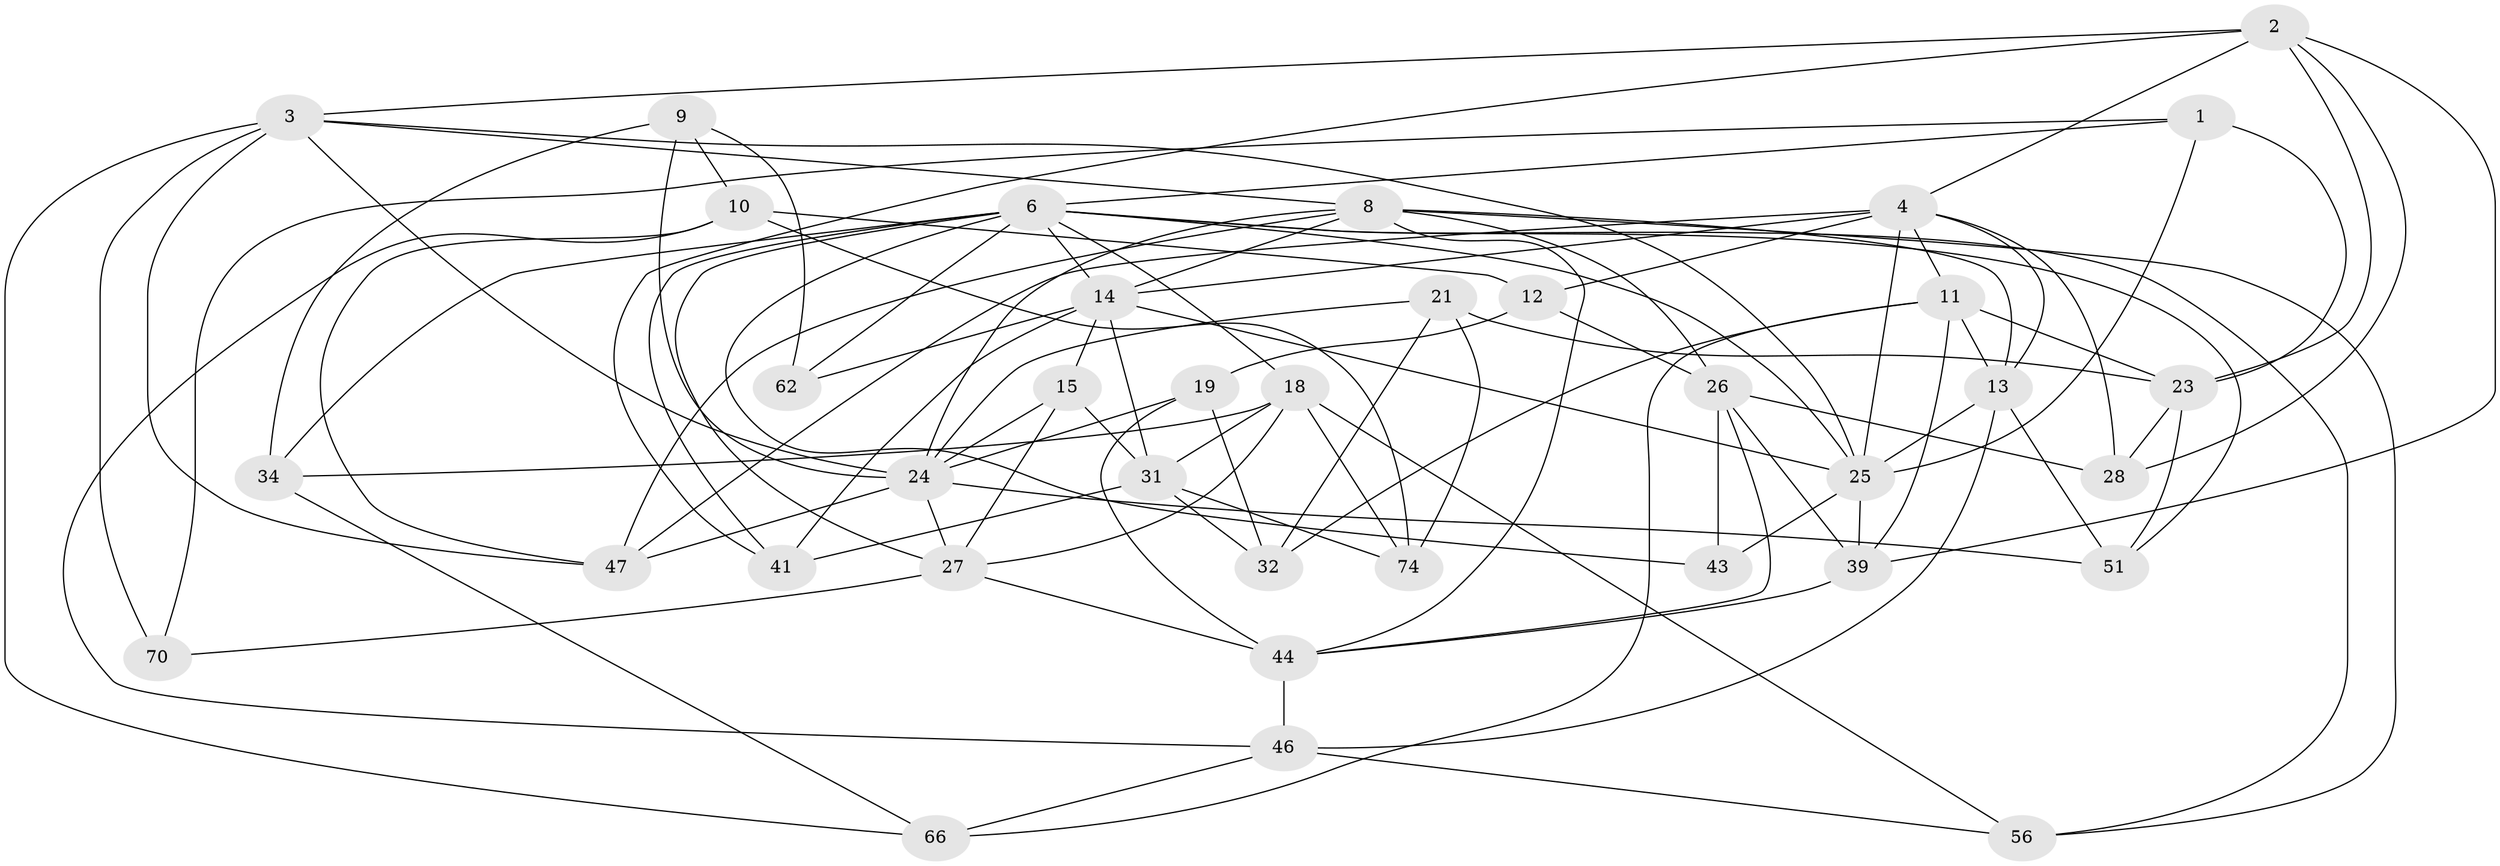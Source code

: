 // original degree distribution, {4: 1.0}
// Generated by graph-tools (version 1.1) at 2025/16/03/09/25 04:16:42]
// undirected, 37 vertices, 99 edges
graph export_dot {
graph [start="1"]
  node [color=gray90,style=filled];
  1;
  2 [super="+60"];
  3 [super="+64+50"];
  4 [super="+5+45"];
  6 [super="+29+7"];
  8 [super="+16+17"];
  9 [super="+48"];
  10 [super="+40"];
  11 [super="+35"];
  12;
  13 [super="+22"];
  14 [super="+73+37"];
  15;
  18 [super="+33"];
  19 [super="+20"];
  21;
  23 [super="+38"];
  24 [super="+49"];
  25 [super="+61+30"];
  26 [super="+69"];
  27 [super="+36"];
  28;
  31 [super="+58"];
  32;
  34;
  39 [super="+72"];
  41;
  43;
  44 [super="+52+67"];
  46 [super="+68"];
  47 [super="+57"];
  51;
  56;
  62;
  66;
  70;
  74;
  1 -- 23;
  1 -- 70;
  1 -- 25;
  1 -- 6;
  2 -- 41;
  2 -- 28;
  2 -- 4;
  2 -- 39;
  2 -- 3;
  2 -- 23;
  3 -- 70 [weight=2];
  3 -- 66;
  3 -- 47;
  3 -- 25;
  3 -- 8;
  3 -- 24;
  4 -- 28;
  4 -- 11;
  4 -- 12;
  4 -- 47 [weight=2];
  4 -- 25 [weight=2];
  4 -- 13;
  4 -- 14;
  6 -- 62 [weight=2];
  6 -- 43;
  6 -- 18;
  6 -- 51;
  6 -- 56;
  6 -- 25;
  6 -- 14;
  6 -- 41;
  6 -- 34;
  6 -- 27;
  8 -- 14;
  8 -- 26;
  8 -- 24;
  8 -- 56;
  8 -- 44;
  8 -- 13;
  8 -- 47;
  9 -- 10 [weight=2];
  9 -- 34;
  9 -- 62;
  9 -- 24 [weight=2];
  10 -- 74;
  10 -- 47;
  10 -- 12;
  10 -- 46;
  11 -- 66;
  11 -- 32;
  11 -- 39;
  11 -- 13;
  11 -- 23;
  12 -- 19;
  12 -- 26;
  13 -- 51;
  13 -- 25;
  13 -- 46;
  14 -- 15;
  14 -- 62;
  14 -- 41;
  14 -- 25;
  14 -- 31;
  15 -- 27;
  15 -- 31;
  15 -- 24;
  18 -- 34;
  18 -- 56;
  18 -- 74;
  18 -- 27;
  18 -- 31;
  19 -- 24;
  19 -- 32;
  19 -- 44 [weight=3];
  21 -- 74;
  21 -- 32;
  21 -- 23;
  21 -- 24;
  23 -- 28;
  23 -- 51;
  24 -- 51;
  24 -- 27;
  24 -- 47;
  25 -- 43 [weight=2];
  25 -- 39;
  26 -- 28;
  26 -- 43;
  26 -- 39;
  26 -- 44;
  27 -- 44;
  27 -- 70;
  31 -- 74;
  31 -- 32;
  31 -- 41;
  34 -- 66;
  39 -- 44 [weight=2];
  44 -- 46 [weight=2];
  46 -- 56;
  46 -- 66;
}
